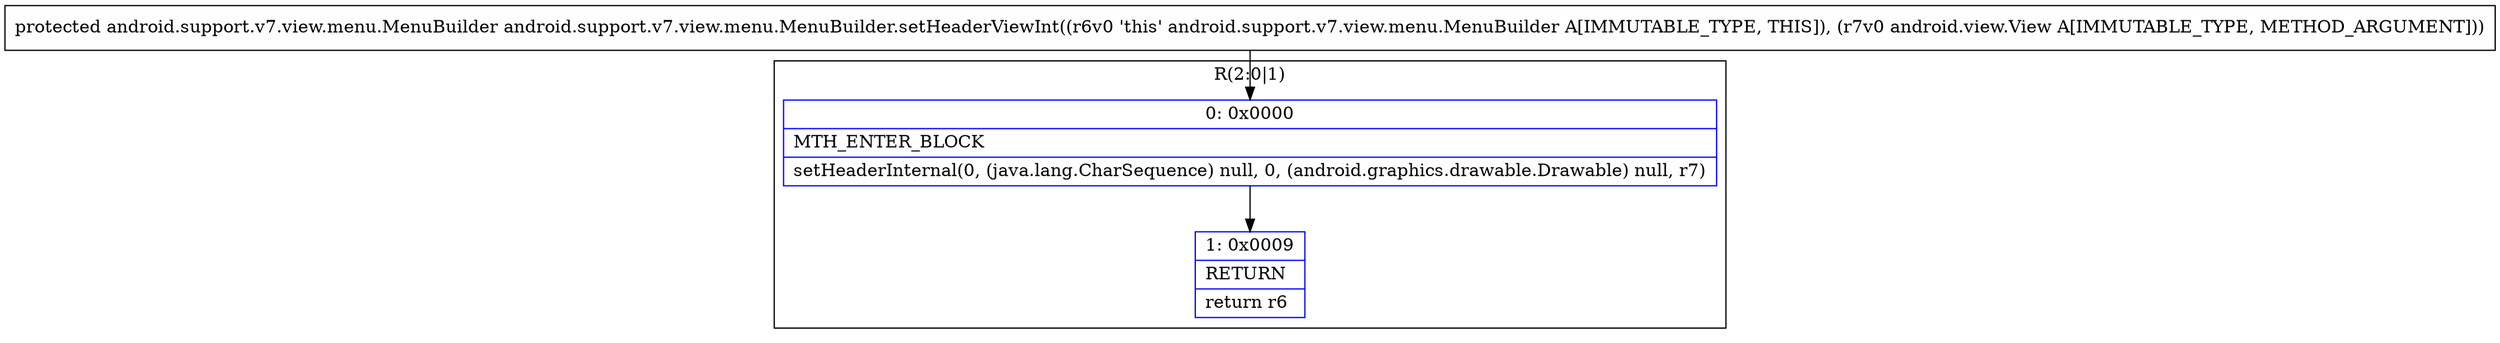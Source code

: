 digraph "CFG forandroid.support.v7.view.menu.MenuBuilder.setHeaderViewInt(Landroid\/view\/View;)Landroid\/support\/v7\/view\/menu\/MenuBuilder;" {
subgraph cluster_Region_1599974673 {
label = "R(2:0|1)";
node [shape=record,color=blue];
Node_0 [shape=record,label="{0\:\ 0x0000|MTH_ENTER_BLOCK\l|setHeaderInternal(0, (java.lang.CharSequence) null, 0, (android.graphics.drawable.Drawable) null, r7)\l}"];
Node_1 [shape=record,label="{1\:\ 0x0009|RETURN\l|return r6\l}"];
}
MethodNode[shape=record,label="{protected android.support.v7.view.menu.MenuBuilder android.support.v7.view.menu.MenuBuilder.setHeaderViewInt((r6v0 'this' android.support.v7.view.menu.MenuBuilder A[IMMUTABLE_TYPE, THIS]), (r7v0 android.view.View A[IMMUTABLE_TYPE, METHOD_ARGUMENT])) }"];
MethodNode -> Node_0;
Node_0 -> Node_1;
}

